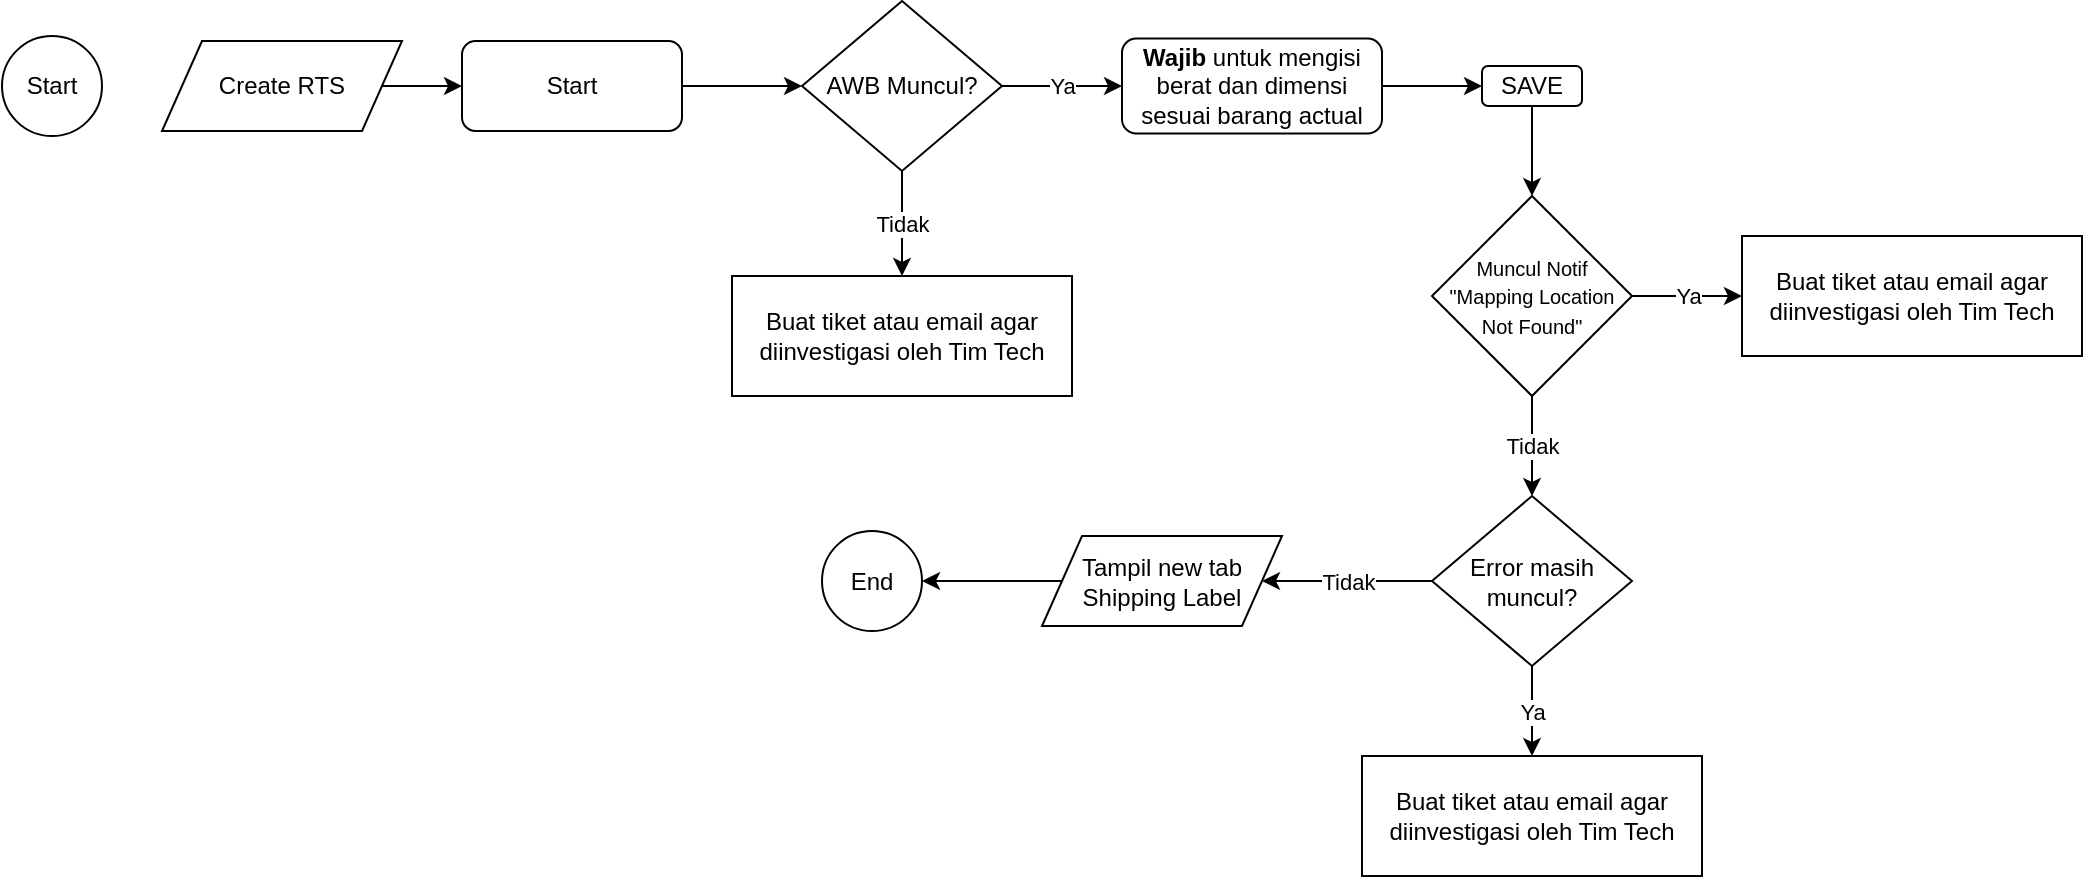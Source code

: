 <mxfile version="13.9.2" type="github">
  <diagram id="YRdeOWJwseUrHKQ8085G" name="Page-1">
    <mxGraphModel dx="1052" dy="462" grid="1" gridSize="10" guides="1" tooltips="1" connect="1" arrows="1" fold="1" page="1" pageScale="1" pageWidth="850" pageHeight="1100" math="0" shadow="0">
      <root>
        <mxCell id="0" />
        <mxCell id="1" parent="0" />
        <mxCell id="_Gj4sTXJ-j2Qwo7dt4ds-1" value="Start" style="ellipse;whiteSpace=wrap;html=1;aspect=fixed;" vertex="1" parent="1">
          <mxGeometry x="40" y="30" width="50" height="50" as="geometry" />
        </mxCell>
        <mxCell id="_Gj4sTXJ-j2Qwo7dt4ds-16" value="" style="edgeStyle=orthogonalEdgeStyle;rounded=0;orthogonalLoop=1;jettySize=auto;html=1;" edge="1" parent="1" source="_Gj4sTXJ-j2Qwo7dt4ds-2" target="_Gj4sTXJ-j2Qwo7dt4ds-3">
          <mxGeometry relative="1" as="geometry" />
        </mxCell>
        <mxCell id="_Gj4sTXJ-j2Qwo7dt4ds-2" value="Create RTS" style="shape=parallelogram;perimeter=parallelogramPerimeter;whiteSpace=wrap;html=1;fixedSize=1;" vertex="1" parent="1">
          <mxGeometry x="120" y="32.5" width="120" height="45" as="geometry" />
        </mxCell>
        <mxCell id="_Gj4sTXJ-j2Qwo7dt4ds-17" value="" style="edgeStyle=orthogonalEdgeStyle;rounded=0;orthogonalLoop=1;jettySize=auto;html=1;" edge="1" parent="1" source="_Gj4sTXJ-j2Qwo7dt4ds-3" target="_Gj4sTXJ-j2Qwo7dt4ds-4">
          <mxGeometry relative="1" as="geometry" />
        </mxCell>
        <mxCell id="_Gj4sTXJ-j2Qwo7dt4ds-3" value="Start" style="rounded=1;whiteSpace=wrap;html=1;" vertex="1" parent="1">
          <mxGeometry x="270" y="32.5" width="110" height="45" as="geometry" />
        </mxCell>
        <mxCell id="_Gj4sTXJ-j2Qwo7dt4ds-18" value="Tidak" style="edgeStyle=orthogonalEdgeStyle;rounded=0;orthogonalLoop=1;jettySize=auto;html=1;" edge="1" parent="1" source="_Gj4sTXJ-j2Qwo7dt4ds-4" target="_Gj4sTXJ-j2Qwo7dt4ds-12">
          <mxGeometry relative="1" as="geometry" />
        </mxCell>
        <mxCell id="_Gj4sTXJ-j2Qwo7dt4ds-19" value="Ya" style="edgeStyle=orthogonalEdgeStyle;rounded=0;orthogonalLoop=1;jettySize=auto;html=1;" edge="1" parent="1" source="_Gj4sTXJ-j2Qwo7dt4ds-4" target="_Gj4sTXJ-j2Qwo7dt4ds-6">
          <mxGeometry relative="1" as="geometry" />
        </mxCell>
        <mxCell id="_Gj4sTXJ-j2Qwo7dt4ds-4" value="AWB Muncul?" style="rhombus;whiteSpace=wrap;html=1;" vertex="1" parent="1">
          <mxGeometry x="440" y="12.5" width="100" height="85" as="geometry" />
        </mxCell>
        <mxCell id="_Gj4sTXJ-j2Qwo7dt4ds-20" value="" style="edgeStyle=orthogonalEdgeStyle;rounded=0;orthogonalLoop=1;jettySize=auto;html=1;" edge="1" parent="1" source="_Gj4sTXJ-j2Qwo7dt4ds-6" target="_Gj4sTXJ-j2Qwo7dt4ds-7">
          <mxGeometry relative="1" as="geometry" />
        </mxCell>
        <mxCell id="_Gj4sTXJ-j2Qwo7dt4ds-6" value="&lt;b&gt;Wajib&lt;/b&gt; untuk mengisi berat dan dimensi sesuai barang actual" style="rounded=1;whiteSpace=wrap;html=1;" vertex="1" parent="1">
          <mxGeometry x="600" y="31.25" width="130" height="47.5" as="geometry" />
        </mxCell>
        <mxCell id="_Gj4sTXJ-j2Qwo7dt4ds-21" value="" style="edgeStyle=orthogonalEdgeStyle;rounded=0;orthogonalLoop=1;jettySize=auto;html=1;" edge="1" parent="1" source="_Gj4sTXJ-j2Qwo7dt4ds-7" target="_Gj4sTXJ-j2Qwo7dt4ds-8">
          <mxGeometry relative="1" as="geometry" />
        </mxCell>
        <mxCell id="_Gj4sTXJ-j2Qwo7dt4ds-7" value="SAVE" style="rounded=1;whiteSpace=wrap;html=1;" vertex="1" parent="1">
          <mxGeometry x="780" y="45" width="50" height="20" as="geometry" />
        </mxCell>
        <mxCell id="_Gj4sTXJ-j2Qwo7dt4ds-28" value="Tidak" style="edgeStyle=orthogonalEdgeStyle;rounded=0;orthogonalLoop=1;jettySize=auto;html=1;" edge="1" parent="1" source="_Gj4sTXJ-j2Qwo7dt4ds-8" target="_Gj4sTXJ-j2Qwo7dt4ds-9">
          <mxGeometry relative="1" as="geometry" />
        </mxCell>
        <mxCell id="_Gj4sTXJ-j2Qwo7dt4ds-29" value="Ya" style="edgeStyle=orthogonalEdgeStyle;rounded=0;orthogonalLoop=1;jettySize=auto;html=1;" edge="1" parent="1" source="_Gj4sTXJ-j2Qwo7dt4ds-8" target="_Gj4sTXJ-j2Qwo7dt4ds-14">
          <mxGeometry relative="1" as="geometry" />
        </mxCell>
        <mxCell id="_Gj4sTXJ-j2Qwo7dt4ds-8" value="&lt;font style=&quot;font-size: 10px&quot;&gt;Muncul Notif &quot;Mapping Location Not Found&quot;&lt;/font&gt;" style="rhombus;whiteSpace=wrap;html=1;" vertex="1" parent="1">
          <mxGeometry x="755" y="110" width="100" height="100" as="geometry" />
        </mxCell>
        <mxCell id="_Gj4sTXJ-j2Qwo7dt4ds-23" value="Ya" style="edgeStyle=orthogonalEdgeStyle;rounded=0;orthogonalLoop=1;jettySize=auto;html=1;" edge="1" parent="1" source="_Gj4sTXJ-j2Qwo7dt4ds-9" target="_Gj4sTXJ-j2Qwo7dt4ds-13">
          <mxGeometry relative="1" as="geometry" />
        </mxCell>
        <mxCell id="_Gj4sTXJ-j2Qwo7dt4ds-24" value="Tidak" style="edgeStyle=orthogonalEdgeStyle;rounded=0;orthogonalLoop=1;jettySize=auto;html=1;" edge="1" parent="1" source="_Gj4sTXJ-j2Qwo7dt4ds-9" target="_Gj4sTXJ-j2Qwo7dt4ds-10">
          <mxGeometry relative="1" as="geometry" />
        </mxCell>
        <mxCell id="_Gj4sTXJ-j2Qwo7dt4ds-9" value="Error masih muncul?" style="rhombus;whiteSpace=wrap;html=1;" vertex="1" parent="1">
          <mxGeometry x="755" y="260" width="100" height="85" as="geometry" />
        </mxCell>
        <mxCell id="_Gj4sTXJ-j2Qwo7dt4ds-25" value="" style="edgeStyle=orthogonalEdgeStyle;rounded=0;orthogonalLoop=1;jettySize=auto;html=1;" edge="1" parent="1" source="_Gj4sTXJ-j2Qwo7dt4ds-10" target="_Gj4sTXJ-j2Qwo7dt4ds-11">
          <mxGeometry relative="1" as="geometry" />
        </mxCell>
        <mxCell id="_Gj4sTXJ-j2Qwo7dt4ds-10" value="Tampil new tab Shipping Label" style="shape=parallelogram;perimeter=parallelogramPerimeter;whiteSpace=wrap;html=1;fixedSize=1;" vertex="1" parent="1">
          <mxGeometry x="560" y="280" width="120" height="45" as="geometry" />
        </mxCell>
        <mxCell id="_Gj4sTXJ-j2Qwo7dt4ds-11" value="End" style="ellipse;whiteSpace=wrap;html=1;aspect=fixed;" vertex="1" parent="1">
          <mxGeometry x="450" y="277.5" width="50" height="50" as="geometry" />
        </mxCell>
        <mxCell id="_Gj4sTXJ-j2Qwo7dt4ds-12" value="Buat tiket atau email agar diinvestigasi oleh Tim Tech" style="rounded=0;whiteSpace=wrap;html=1;" vertex="1" parent="1">
          <mxGeometry x="405" y="150" width="170" height="60" as="geometry" />
        </mxCell>
        <mxCell id="_Gj4sTXJ-j2Qwo7dt4ds-13" value="Buat tiket atau email agar diinvestigasi oleh Tim Tech" style="rounded=0;whiteSpace=wrap;html=1;" vertex="1" parent="1">
          <mxGeometry x="720" y="390" width="170" height="60" as="geometry" />
        </mxCell>
        <mxCell id="_Gj4sTXJ-j2Qwo7dt4ds-14" value="Buat tiket atau email agar diinvestigasi oleh Tim Tech" style="rounded=0;whiteSpace=wrap;html=1;" vertex="1" parent="1">
          <mxGeometry x="910" y="130" width="170" height="60" as="geometry" />
        </mxCell>
      </root>
    </mxGraphModel>
  </diagram>
</mxfile>
